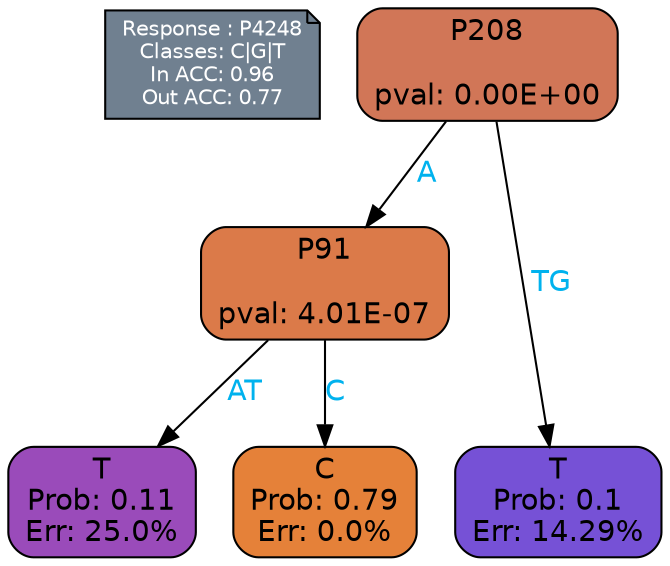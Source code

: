 digraph Tree {
node [shape=box, style="filled, rounded", color="black", fontname=helvetica] ;
graph [ranksep=equally, splines=polylines, bgcolor=transparent, dpi=600] ;
edge [fontname=helvetica] ;
LEGEND [label="Response : P4248
Classes: C|G|T
In ACC: 0.96
Out ACC: 0.77
",shape=note,align=left,style=filled,fillcolor="slategray",fontcolor="white",fontsize=10];1 [label="P208

pval: 0.00E+00", fillcolor="#d17657"] ;
2 [label="P91

pval: 4.01E-07", fillcolor="#db7a49"] ;
3 [label="T
Prob: 0.11
Err: 25.0%", fillcolor="#9a4bba"] ;
4 [label="C
Prob: 0.79
Err: 0.0%", fillcolor="#e58139"] ;
5 [label="T
Prob: 0.1
Err: 14.29%", fillcolor="#7651d6"] ;
1 -> 2 [label="A",fontcolor=deepskyblue2] ;
1 -> 5 [label="TG",fontcolor=deepskyblue2] ;
2 -> 3 [label="AT",fontcolor=deepskyblue2] ;
2 -> 4 [label="C",fontcolor=deepskyblue2] ;
{rank = same; 3;4;5;}{rank = same; LEGEND;1;}}